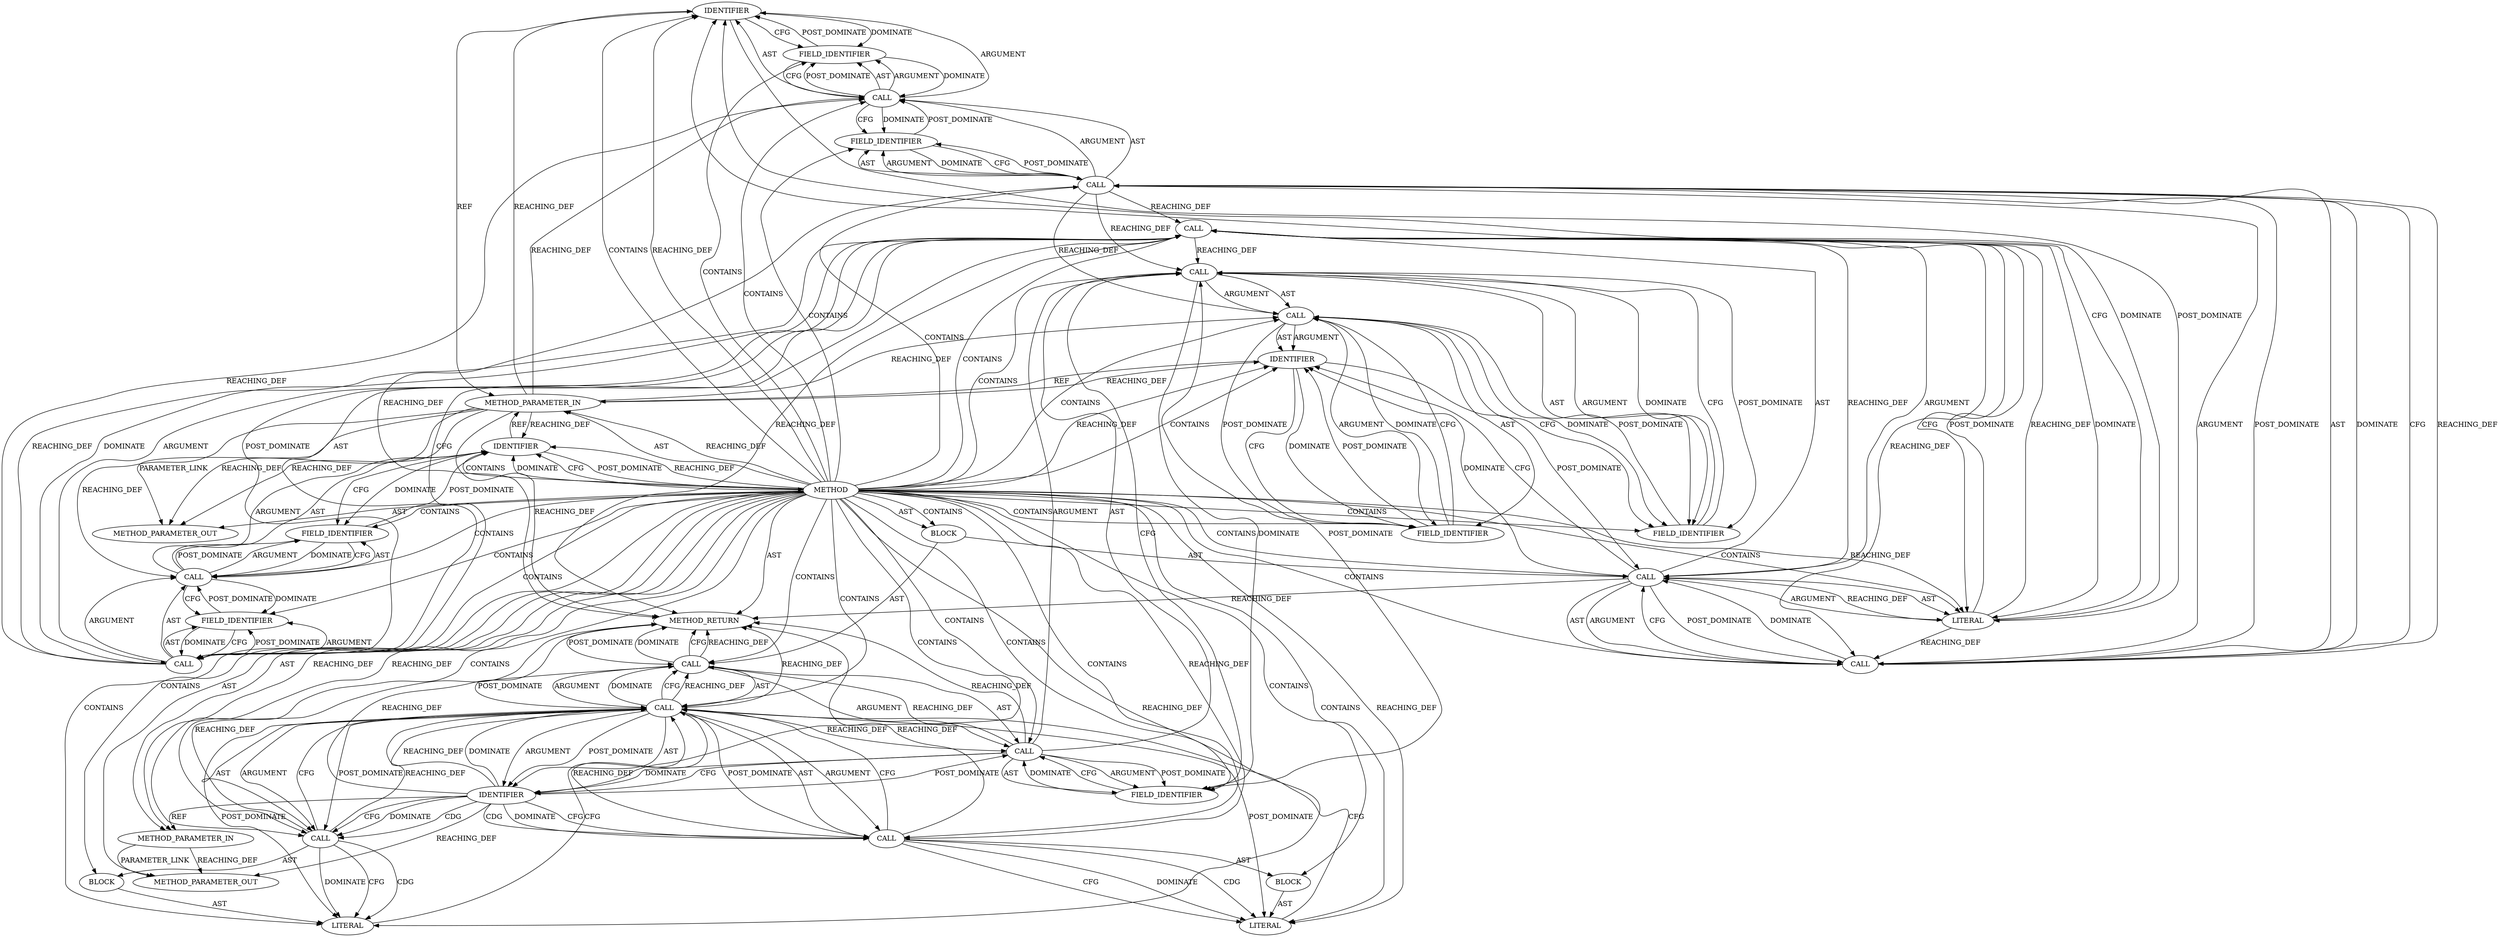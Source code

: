 digraph {
  1720 [label=IDENTIFIER ORDER=1 ARGUMENT_INDEX=1 CODE="con" COLUMN_NUMBER=38 LINE_NUMBER=563 TYPE_FULL_NAME="ceph_connection*" NAME="con"]
  1727 [label=IDENTIFIER ORDER=1 ARGUMENT_INDEX=1 CODE="con" COLUMN_NUMBER=2 LINE_NUMBER=564 TYPE_FULL_NAME="ceph_connection*" NAME="con"]
  1718 [label=CALL ORDER=1 ARGUMENT_INDEX=1 CODE="con->v2.out_epil" COLUMN_NUMBER=38 METHOD_FULL_NAME="<operator>.fieldAccess" LINE_NUMBER=563 TYPE_FULL_NAME="<empty>" DISPATCH_TYPE="STATIC_DISPATCH" SIGNATURE="" NAME="<operator>.fieldAccess"]
  1728 [label=FIELD_IDENTIFIER ORDER=2 ARGUMENT_INDEX=2 CODE="v2" COLUMN_NUMBER=2 LINE_NUMBER=564 CANONICAL_NAME="v2"]
  1719 [label=CALL ORDER=1 ARGUMENT_INDEX=1 CODE="con->v2" COLUMN_NUMBER=38 METHOD_FULL_NAME="<operator>.indirectFieldAccess" LINE_NUMBER=563 TYPE_FULL_NAME="<empty>" DISPATCH_TYPE="STATIC_DISPATCH" SIGNATURE="" NAME="<operator>.indirectFieldAccess"]
  1733 [label=CALL ORDER=2 ARGUMENT_INDEX=2 CODE="FRAME_LATE_STATUS_ABORTED" COLUMN_NUMBER=43 METHOD_FULL_NAME="messenger_v2.c:51:51:FRAME_LATE_STATUS_ABORTED:0" LINE_NUMBER=564 TYPE_FULL_NAME="int" DISPATCH_TYPE="INLINED" SIGNATURE="" NAME="FRAME_LATE_STATUS_ABORTED"]
  1726 [label=CALL ORDER=1 ARGUMENT_INDEX=1 CODE="con->v2" COLUMN_NUMBER=2 METHOD_FULL_NAME="<operator>.indirectFieldAccess" LINE_NUMBER=564 TYPE_FULL_NAME="<empty>" DISPATCH_TYPE="STATIC_DISPATCH" SIGNATURE="" NAME="<operator>.indirectFieldAccess"]
  1721 [label=FIELD_IDENTIFIER ORDER=2 ARGUMENT_INDEX=2 CODE="v2" COLUMN_NUMBER=38 LINE_NUMBER=563 CANONICAL_NAME="v2"]
  1715 [label=FIELD_IDENTIFIER ORDER=2 ARGUMENT_INDEX=2 CODE="out_epil" COLUMN_NUMBER=10 LINE_NUMBER=563 CANONICAL_NAME="out_epil"]
  1714 [label=FIELD_IDENTIFIER ORDER=2 ARGUMENT_INDEX=2 CODE="v2" COLUMN_NUMBER=10 LINE_NUMBER=563 CANONICAL_NAME="v2"]
  1708 [label=BLOCK ORDER=3 ARGUMENT_INDEX=-1 CODE="{
	memset(&con->v2.out_epil, 0, sizeof(con->v2.out_epil));
	con->v2.out_epil.late_status = aborted ? FRAME_LATE_STATUS_ABORTED :
						 FRAME_LATE_STATUS_COMPLETE;
}" COLUMN_NUMBER=1 LINE_NUMBER=562 TYPE_FULL_NAME="void"]
  1725 [label=CALL ORDER=1 ARGUMENT_INDEX=1 CODE="con->v2.out_epil" COLUMN_NUMBER=2 METHOD_FULL_NAME="<operator>.fieldAccess" LINE_NUMBER=564 TYPE_FULL_NAME="<empty>" DISPATCH_TYPE="STATIC_DISPATCH" SIGNATURE="" NAME="<operator>.fieldAccess"]
  1730 [label=FIELD_IDENTIFIER ORDER=2 ARGUMENT_INDEX=2 CODE="late_status" COLUMN_NUMBER=2 LINE_NUMBER=564 CANONICAL_NAME="late_status"]
  13054 [label=METHOD_PARAMETER_OUT ORDER=1 CODE="struct ceph_connection *con" IS_VARIADIC=false COLUMN_NUMBER=36 LINE_NUMBER=561 TYPE_FULL_NAME="ceph_connection*" EVALUATION_STRATEGY="BY_VALUE" INDEX=1 NAME="con"]
  1737 [label=BLOCK ORDER=1 ARGUMENT_INDEX=1 CODE="<empty>" TYPE_FULL_NAME="void"]
  1729 [label=FIELD_IDENTIFIER ORDER=2 ARGUMENT_INDEX=2 CODE="out_epil" COLUMN_NUMBER=2 LINE_NUMBER=564 CANONICAL_NAME="out_epil"]
  1709 [label=CALL ORDER=1 ARGUMENT_INDEX=-1 CODE="memset(&con->v2.out_epil, 0, sizeof(con->v2.out_epil))" COLUMN_NUMBER=2 METHOD_FULL_NAME="memset" LINE_NUMBER=563 TYPE_FULL_NAME="<empty>" DISPATCH_TYPE="STATIC_DISPATCH" SIGNATURE="" NAME="memset"]
  1717 [label=CALL ORDER=3 ARGUMENT_INDEX=3 CODE="sizeof(con->v2.out_epil)" COLUMN_NUMBER=31 METHOD_FULL_NAME="<operator>.sizeOf" LINE_NUMBER=563 TYPE_FULL_NAME="<empty>" DISPATCH_TYPE="STATIC_DISPATCH" SIGNATURE="" NAME="<operator>.sizeOf"]
  1735 [label=LITERAL ORDER=1 ARGUMENT_INDEX=1 CODE="0x1" COLUMN_NUMBER=43 LINE_NUMBER=564 TYPE_FULL_NAME="int"]
  1705 [label=METHOD COLUMN_NUMBER=1 LINE_NUMBER=561 COLUMN_NUMBER_END=42 IS_EXTERNAL=false SIGNATURE="void encode_epilogue_secure (ceph_connection*,bool)" NAME="encode_epilogue_secure" AST_PARENT_TYPE="TYPE_DECL" AST_PARENT_FULL_NAME="messenger_v2.c:<global>" ORDER=38 CODE="static void encode_epilogue_secure(struct ceph_connection *con, bool aborted)
{
	memset(&con->v2.out_epil, 0, sizeof(con->v2.out_epil));
	con->v2.out_epil.late_status = aborted ? FRAME_LATE_STATUS_ABORTED :
						 FRAME_LATE_STATUS_COMPLETE;
}" FULL_NAME="encode_epilogue_secure" LINE_NUMBER_END=564 FILENAME="messenger_v2.c"]
  1707 [label=METHOD_PARAMETER_IN ORDER=2 CODE="bool aborted" IS_VARIADIC=false COLUMN_NUMBER=65 LINE_NUMBER=561 TYPE_FULL_NAME="bool" EVALUATION_STRATEGY="BY_VALUE" INDEX=2 NAME="aborted"]
  1723 [label=CALL ORDER=2 ARGUMENT_INDEX=-1 CODE="con->v2.out_epil.late_status = aborted ? FRAME_LATE_STATUS_ABORTED :
						 FRAME_LATE_STATUS_COMPLETE" COLUMN_NUMBER=2 METHOD_FULL_NAME="<operator>.assignment" LINE_NUMBER=564 TYPE_FULL_NAME="<empty>" DISPATCH_TYPE="STATIC_DISPATCH" SIGNATURE="" NAME="<operator>.assignment"]
  1731 [label=CALL ORDER=2 ARGUMENT_INDEX=2 CODE="aborted ? FRAME_LATE_STATUS_ABORTED :
						 FRAME_LATE_STATUS_COMPLETE" COLUMN_NUMBER=33 METHOD_FULL_NAME="<operator>.conditional" LINE_NUMBER=564 TYPE_FULL_NAME="<empty>" DISPATCH_TYPE="STATIC_DISPATCH" SIGNATURE="" NAME="<operator>.conditional"]
  1732 [label=IDENTIFIER ORDER=1 ARGUMENT_INDEX=1 CODE="aborted" COLUMN_NUMBER=33 LINE_NUMBER=564 TYPE_FULL_NAME="bool" NAME="aborted"]
  1722 [label=FIELD_IDENTIFIER ORDER=2 ARGUMENT_INDEX=2 CODE="out_epil" COLUMN_NUMBER=38 LINE_NUMBER=563 CANONICAL_NAME="out_epil"]
  13055 [label=METHOD_PARAMETER_OUT ORDER=2 CODE="bool aborted" IS_VARIADIC=false COLUMN_NUMBER=65 LINE_NUMBER=561 TYPE_FULL_NAME="bool" EVALUATION_STRATEGY="BY_VALUE" INDEX=2 NAME="aborted"]
  1706 [label=METHOD_PARAMETER_IN ORDER=1 CODE="struct ceph_connection *con" IS_VARIADIC=false COLUMN_NUMBER=36 LINE_NUMBER=561 TYPE_FULL_NAME="ceph_connection*" EVALUATION_STRATEGY="BY_VALUE" INDEX=1 NAME="con"]
  1716 [label=LITERAL ORDER=2 ARGUMENT_INDEX=2 CODE="0" COLUMN_NUMBER=28 LINE_NUMBER=563 TYPE_FULL_NAME="int"]
  1738 [label=LITERAL ORDER=1 ARGUMENT_INDEX=1 CODE="0xe" COLUMN_NUMBER=8 LINE_NUMBER=565 TYPE_FULL_NAME="int"]
  1736 [label=CALL ORDER=3 ARGUMENT_INDEX=3 CODE="FRAME_LATE_STATUS_COMPLETE" COLUMN_NUMBER=8 METHOD_FULL_NAME="messenger_v2.c:52:52:FRAME_LATE_STATUS_COMPLETE:0" LINE_NUMBER=565 TYPE_FULL_NAME="int" DISPATCH_TYPE="INLINED" SIGNATURE="" NAME="FRAME_LATE_STATUS_COMPLETE"]
  1711 [label=CALL ORDER=1 ARGUMENT_INDEX=1 CODE="con->v2.out_epil" COLUMN_NUMBER=10 METHOD_FULL_NAME="<operator>.fieldAccess" LINE_NUMBER=563 TYPE_FULL_NAME="<empty>" DISPATCH_TYPE="STATIC_DISPATCH" SIGNATURE="" NAME="<operator>.fieldAccess"]
  1724 [label=CALL ORDER=1 ARGUMENT_INDEX=1 CODE="con->v2.out_epil.late_status" COLUMN_NUMBER=2 METHOD_FULL_NAME="<operator>.fieldAccess" LINE_NUMBER=564 TYPE_FULL_NAME="<empty>" DISPATCH_TYPE="STATIC_DISPATCH" SIGNATURE="" NAME="<operator>.fieldAccess"]
  1734 [label=BLOCK ORDER=1 ARGUMENT_INDEX=1 CODE="<empty>" TYPE_FULL_NAME="void"]
  1739 [label=METHOD_RETURN ORDER=4 CODE="RET" COLUMN_NUMBER=1 LINE_NUMBER=561 TYPE_FULL_NAME="void" EVALUATION_STRATEGY="BY_VALUE"]
  1712 [label=CALL ORDER=1 ARGUMENT_INDEX=1 CODE="con->v2" COLUMN_NUMBER=10 METHOD_FULL_NAME="<operator>.indirectFieldAccess" LINE_NUMBER=563 TYPE_FULL_NAME="<empty>" DISPATCH_TYPE="STATIC_DISPATCH" SIGNATURE="" NAME="<operator>.indirectFieldAccess"]
  1710 [label=CALL ORDER=1 ARGUMENT_INDEX=1 CODE="&con->v2.out_epil" COLUMN_NUMBER=9 METHOD_FULL_NAME="<operator>.addressOf" LINE_NUMBER=563 TYPE_FULL_NAME="<empty>" DISPATCH_TYPE="STATIC_DISPATCH" SIGNATURE="" NAME="<operator>.addressOf"]
  1713 [label=IDENTIFIER ORDER=1 ARGUMENT_INDEX=1 CODE="con" COLUMN_NUMBER=10 LINE_NUMBER=563 TYPE_FULL_NAME="ceph_connection*" NAME="con"]
  1736 -> 1738 [label=CDG ]
  1705 -> 1709 [label=CONTAINS ]
  1716 -> 1720 [label=CFG ]
  1706 -> 1720 [label=REACHING_DEF VARIABLE="con"]
  1705 -> 1738 [label=CONTAINS ]
  1715 -> 1712 [label=POST_DOMINATE ]
  1724 -> 1732 [label=CFG ]
  1731 -> 1732 [label=ARGUMENT ]
  1732 -> 1736 [label=CDG ]
  1705 -> 1733 [label=CONTAINS ]
  1705 -> 1711 [label=CONTAINS ]
  1732 -> 1736 [label=CFG ]
  1736 -> 1737 [label=AST ]
  1734 -> 1735 [label=AST ]
  1705 -> 1708 [label=AST ]
  1711 -> 1719 [label=REACHING_DEF VARIABLE="con->v2.out_epil"]
  1709 -> 1717 [label=POST_DOMINATE ]
  1733 -> 1731 [label=CFG ]
  1709 -> 1717 [label=ARGUMENT ]
  1732 -> 1707 [label=REF ]
  1718 -> 1722 [label=POST_DOMINATE ]
  1733 -> 1739 [label=REACHING_DEF VARIABLE="FRAME_LATE_STATUS_ABORTED"]
  1717 -> 1718 [label=ARGUMENT ]
  1705 -> 1728 [label=CONTAINS ]
  1719 -> 1721 [label=POST_DOMINATE ]
  1706 -> 13054 [label=REACHING_DEF VARIABLE="con"]
  1706 -> 13054 [label=REACHING_DEF VARIABLE="con"]
  1732 -> 1731 [label=DOMINATE ]
  1712 -> 1713 [label=ARGUMENT ]
  1731 -> 1724 [label=REACHING_DEF VARIABLE="aborted ? FRAME_LATE_STATUS_ABORTED :
						 FRAME_LATE_STATUS_COMPLETE"]
  1726 -> 1729 [label=CFG ]
  1715 -> 1711 [label=DOMINATE ]
  1710 -> 1709 [label=REACHING_DEF VARIABLE="&con->v2.out_epil"]
  1717 -> 1709 [label=CFG ]
  1705 -> 1735 [label=CONTAINS ]
  1725 -> 1729 [label=POST_DOMINATE ]
  1723 -> 1724 [label=ARGUMENT ]
  1713 -> 1705 [label=POST_DOMINATE ]
  1733 -> 1731 [label=REACHING_DEF VARIABLE="FRAME_LATE_STATUS_ABORTED"]
  1707 -> 13055 [label=PARAMETER_LINK ]
  1725 -> 1730 [label=CFG ]
  1725 -> 1726 [label=AST ]
  1705 -> 1715 [label=CONTAINS ]
  1726 -> 1729 [label=DOMINATE ]
  1706 -> 1726 [label=REACHING_DEF VARIABLE="con"]
  1733 -> 1735 [label=CFG ]
  1705 -> 1719 [label=CONTAINS ]
  1710 -> 1711 [label=AST ]
  1731 -> 1736 [label=POST_DOMINATE ]
  1727 -> 1728 [label=CFG ]
  1718 -> 1717 [label=DOMINATE ]
  1717 -> 1709 [label=DOMINATE ]
  1723 -> 1731 [label=AST ]
  1731 -> 1733 [label=POST_DOMINATE ]
  1724 -> 1730 [label=AST ]
  1731 -> 1733 [label=AST ]
  1705 -> 13055 [label=AST ]
  1705 -> 1736 [label=CONTAINS ]
  1726 -> 1727 [label=ARGUMENT ]
  1724 -> 1725 [label=AST ]
  1706 -> 1712 [label=REACHING_DEF VARIABLE="con"]
  1709 -> 1717 [label=AST ]
  1723 -> 1739 [label=DOMINATE ]
  1705 -> 1736 [label=REACHING_DEF VARIABLE=""]
  1709 -> 1710 [label=ARGUMENT ]
  1719 -> 1721 [label=AST ]
  1716 -> 1717 [label=REACHING_DEF VARIABLE="0"]
  1736 -> 1738 [label=DOMINATE ]
  1713 -> 1706 [label=REF ]
  1724 -> 1730 [label=ARGUMENT ]
  1706 -> 1727 [label=REACHING_DEF VARIABLE="con"]
  1724 -> 1730 [label=POST_DOMINATE ]
  1705 -> 1735 [label=REACHING_DEF VARIABLE=""]
  1714 -> 1712 [label=DOMINATE ]
  1727 -> 1706 [label=REF ]
  1718 -> 1710 [label=REACHING_DEF VARIABLE="con->v2.out_epil"]
  1705 -> 1713 [label=REACHING_DEF VARIABLE=""]
  1717 -> 1718 [label=POST_DOMINATE ]
  1709 -> 1716 [label=AST ]
  1705 -> 1720 [label=REACHING_DEF VARIABLE=""]
  1732 -> 1724 [label=POST_DOMINATE ]
  1705 -> 1739 [label=AST ]
  1735 -> 1731 [label=CFG ]
  1731 -> 1739 [label=REACHING_DEF VARIABLE="aborted ? FRAME_LATE_STATUS_ABORTED :
						 FRAME_LATE_STATUS_COMPLETE"]
  1705 -> 1712 [label=CONTAINS ]
  1712 -> 1715 [label=DOMINATE ]
  1718 -> 1722 [label=AST ]
  1705 -> 1732 [label=CONTAINS ]
  1718 -> 1739 [label=REACHING_DEF VARIABLE="con->v2.out_epil"]
  1722 -> 1718 [label=CFG ]
  1718 -> 1717 [label=CFG ]
  1706 -> 1719 [label=REACHING_DEF VARIABLE="con"]
  1705 -> 1716 [label=CONTAINS ]
  1736 -> 1731 [label=REACHING_DEF VARIABLE="FRAME_LATE_STATUS_COMPLETE"]
  1714 -> 1712 [label=CFG ]
  1718 -> 1725 [label=REACHING_DEF VARIABLE="con->v2.out_epil"]
  1733 -> 1734 [label=AST ]
  1712 -> 1713 [label=AST ]
  1730 -> 1724 [label=DOMINATE ]
  1709 -> 1727 [label=DOMINATE ]
  1705 -> 1727 [label=CONTAINS ]
  1736 -> 1739 [label=REACHING_DEF VARIABLE="FRAME_LATE_STATUS_COMPLETE"]
  1733 -> 1735 [label=DOMINATE ]
  1726 -> 1728 [label=ARGUMENT ]
  1723 -> 1739 [label=CFG ]
  1705 -> 1722 [label=CONTAINS ]
  1718 -> 1719 [label=ARGUMENT ]
  1719 -> 1720 [label=AST ]
  1717 -> 1718 [label=AST ]
  1716 -> 1709 [label=REACHING_DEF VARIABLE="0"]
  1731 -> 1736 [label=AST ]
  1719 -> 1721 [label=ARGUMENT ]
  1733 -> 1735 [label=CDG ]
  1713 -> 1714 [label=DOMINATE ]
  1705 -> 1729 [label=CONTAINS ]
  1723 -> 1724 [label=AST ]
  1737 -> 1738 [label=AST ]
  1711 -> 1710 [label=CFG ]
  1726 -> 1728 [label=AST ]
  1705 -> 1717 [label=CONTAINS ]
  1711 -> 1715 [label=POST_DOMINATE ]
  1705 -> 1707 [label=REACHING_DEF VARIABLE=""]
  1726 -> 1728 [label=POST_DOMINATE ]
  1724 -> 1725 [label=ARGUMENT ]
  1723 -> 1731 [label=POST_DOMINATE ]
  1725 -> 1729 [label=AST ]
  1723 -> 1731 [label=ARGUMENT ]
  1731 -> 1738 [label=POST_DOMINATE ]
  1725 -> 1729 [label=ARGUMENT ]
  1738 -> 1731 [label=CFG ]
  1732 -> 1733 [label=CDG ]
  1712 -> 1714 [label=AST ]
  1707 -> 13055 [label=REACHING_DEF VARIABLE="aborted"]
  1705 -> 1725 [label=CONTAINS ]
  1706 -> 13054 [label=PARAMETER_LINK ]
  1723 -> 1739 [label=REACHING_DEF VARIABLE="con->v2.out_epil.late_status = aborted ? FRAME_LATE_STATUS_ABORTED :
						 FRAME_LATE_STATUS_COMPLETE"]
  1705 -> 1727 [label=REACHING_DEF VARIABLE=""]
  1710 -> 1725 [label=REACHING_DEF VARIABLE="&con->v2.out_epil"]
  1727 -> 1709 [label=POST_DOMINATE ]
  1728 -> 1726 [label=DOMINATE ]
  1721 -> 1719 [label=CFG ]
  1736 -> 1738 [label=CFG ]
  1710 -> 1739 [label=REACHING_DEF VARIABLE="&con->v2.out_epil"]
  1705 -> 1706 [label=AST ]
  1705 -> 13054 [label=AST ]
  1711 -> 1715 [label=ARGUMENT ]
  1716 -> 1720 [label=DOMINATE ]
  1709 -> 1710 [label=AST ]
  1731 -> 1723 [label=DOMINATE ]
  1719 -> 1720 [label=ARGUMENT ]
  1718 -> 1722 [label=ARGUMENT ]
  1731 -> 1735 [label=POST_DOMINATE ]
  1720 -> 1716 [label=POST_DOMINATE ]
  1724 -> 1732 [label=DOMINATE ]
  1732 -> 1731 [label=REACHING_DEF VARIABLE="aborted"]
  1732 -> 1733 [label=DOMINATE ]
  1732 -> 1736 [label=DOMINATE ]
  1731 -> 1732 [label=POST_DOMINATE ]
  1713 -> 1714 [label=CFG ]
  1710 -> 1716 [label=CFG ]
  1711 -> 1712 [label=ARGUMENT ]
  1710 -> 1716 [label=DOMINATE ]
  1732 -> 1739 [label=REACHING_DEF VARIABLE="aborted"]
  1705 -> 1730 [label=CONTAINS ]
  1716 -> 1710 [label=POST_DOMINATE ]
  1729 -> 1725 [label=DOMINATE ]
  1725 -> 1726 [label=ARGUMENT ]
  1720 -> 1721 [label=DOMINATE ]
  1705 -> 1737 [label=CONTAINS ]
  1731 -> 1723 [label=CFG ]
  1705 -> 1706 [label=REACHING_DEF VARIABLE=""]
  1705 -> 1733 [label=REACHING_DEF VARIABLE=""]
  1706 -> 1713 [label=REACHING_DEF VARIABLE="con"]
  1712 -> 1714 [label=POST_DOMINATE ]
  1718 -> 1726 [label=REACHING_DEF VARIABLE="con->v2.out_epil"]
  1729 -> 1726 [label=POST_DOMINATE ]
  1721 -> 1720 [label=POST_DOMINATE ]
  1728 -> 1727 [label=POST_DOMINATE ]
  1730 -> 1725 [label=POST_DOMINATE ]
  1705 -> 1734 [label=CONTAINS ]
  1708 -> 1709 [label=AST ]
  1708 -> 1723 [label=AST ]
  1705 -> 1713 [label=CONTAINS ]
  1719 -> 1722 [label=CFG ]
  1724 -> 1723 [label=REACHING_DEF VARIABLE="con->v2.out_epil.late_status"]
  1720 -> 1706 [label=REF ]
  1706 -> 1739 [label=REACHING_DEF VARIABLE="con"]
  1714 -> 1713 [label=POST_DOMINATE ]
  1731 -> 1733 [label=ARGUMENT ]
  1731 -> 1732 [label=AST ]
  1711 -> 1712 [label=AST ]
  1731 -> 1736 [label=ARGUMENT ]
  1725 -> 1730 [label=DOMINATE ]
  1732 -> 1733 [label=CFG ]
  1728 -> 1726 [label=CFG ]
  1705 -> 1720 [label=CONTAINS ]
  1705 -> 1723 [label=CONTAINS ]
  1711 -> 1710 [label=REACHING_DEF VARIABLE="con->v2.out_epil"]
  1726 -> 1727 [label=AST ]
  1705 -> 1707 [label=AST ]
  1705 -> 1731 [label=CONTAINS ]
  1722 -> 1719 [label=POST_DOMINATE ]
  1705 -> 1710 [label=CONTAINS ]
  1705 -> 1738 [label=REACHING_DEF VARIABLE=""]
  1705 -> 1721 [label=CONTAINS ]
  1711 -> 1715 [label=AST ]
  1720 -> 1721 [label=CFG ]
  1710 -> 1711 [label=ARGUMENT ]
  1705 -> 1714 [label=CONTAINS ]
  1716 -> 1710 [label=REACHING_DEF VARIABLE="0"]
  1739 -> 1723 [label=POST_DOMINATE ]
  1710 -> 1711 [label=POST_DOMINATE ]
  1705 -> 1713 [label=DOMINATE ]
  1719 -> 1722 [label=DOMINATE ]
  1729 -> 1725 [label=CFG ]
  1721 -> 1719 [label=DOMINATE ]
  1711 -> 1710 [label=DOMINATE ]
  1710 -> 1717 [label=REACHING_DEF VARIABLE="&con->v2.out_epil"]
  1709 -> 1739 [label=REACHING_DEF VARIABLE="memset(&con->v2.out_epil, 0, sizeof(con->v2.out_epil))"]
  1718 -> 1717 [label=REACHING_DEF VARIABLE="con->v2.out_epil"]
  1712 -> 1714 [label=ARGUMENT ]
  1709 -> 1727 [label=CFG ]
  1722 -> 1718 [label=DOMINATE ]
  1718 -> 1719 [label=AST ]
  1732 -> 13055 [label=REACHING_DEF VARIABLE="aborted"]
  1705 -> 1708 [label=CONTAINS ]
  1724 -> 1739 [label=REACHING_DEF VARIABLE="con->v2.out_epil.late_status"]
  1736 -> 1731 [label=CFG ]
  1705 -> 1713 [label=CFG ]
  1705 -> 1724 [label=CONTAINS ]
  1712 -> 1715 [label=CFG ]
  1727 -> 1728 [label=DOMINATE ]
  1730 -> 1724 [label=CFG ]
  1715 -> 1711 [label=CFG ]
  1731 -> 1723 [label=REACHING_DEF VARIABLE="aborted ? FRAME_LATE_STATUS_ABORTED :
						 FRAME_LATE_STATUS_COMPLETE"]
  1705 -> 1716 [label=REACHING_DEF VARIABLE=""]
  1705 -> 1726 [label=CONTAINS ]
  1709 -> 1716 [label=ARGUMENT ]
  1705 -> 1718 [label=CONTAINS ]
}
